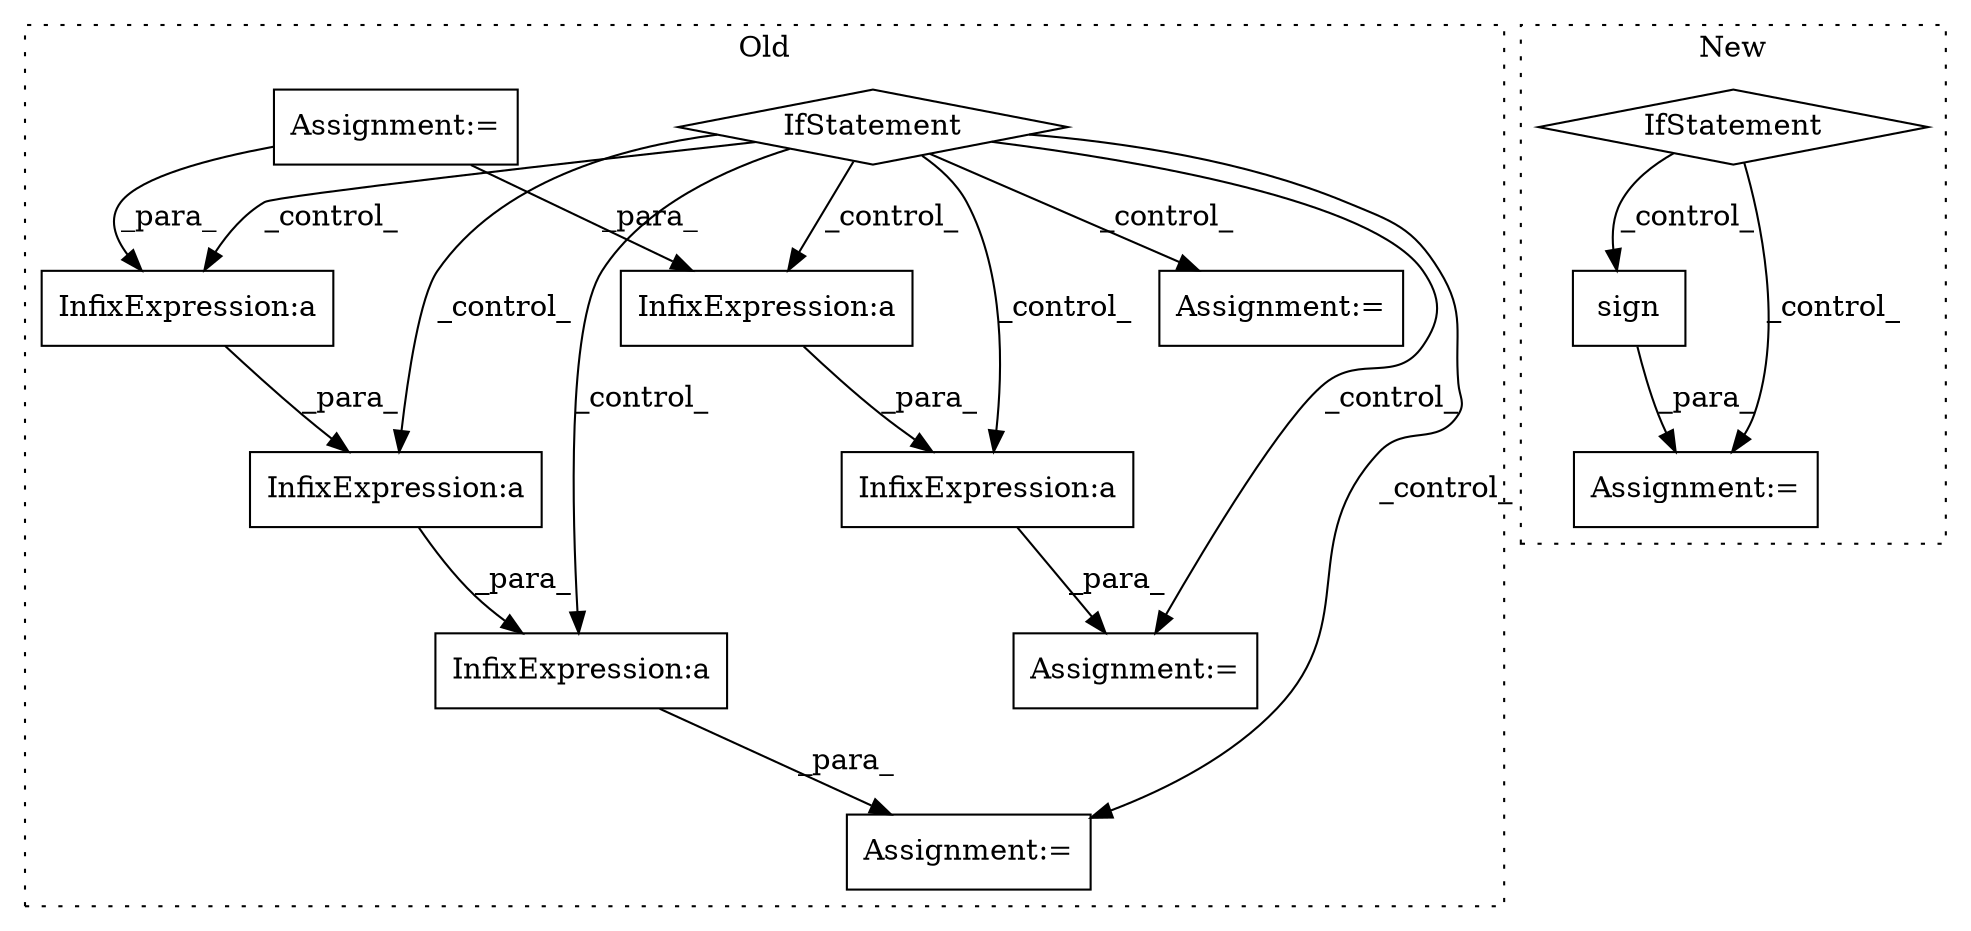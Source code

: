 digraph G {
subgraph cluster0 {
1 [label="IfStatement" a="25" s="6924,6939" l="4,2" shape="diamond"];
4 [label="Assignment:=" a="7" s="6953" l="1" shape="box"];
6 [label="InfixExpression:a" a="27" s="7126" l="3" shape="box"];
7 [label="InfixExpression:a" a="27" s="6974" l="3" shape="box"];
8 [label="InfixExpression:a" a="27" s="7111" l="3" shape="box"];
9 [label="InfixExpression:a" a="27" s="6989" l="3" shape="box"];
10 [label="InfixExpression:a" a="27" s="6958" l="3" shape="box"];
11 [label="Assignment:=" a="7" s="6742" l="1" shape="box"];
12 [label="Assignment:=" a="7" s="7022" l="1" shape="box"];
13 [label="Assignment:=" a="7" s="7106" l="1" shape="box"];
label = "Old";
style="dotted";
}
subgraph cluster1 {
2 [label="sign" a="32" s="6971,6992" l="5,1" shape="box"];
3 [label="IfStatement" a="25" s="6930,6945" l="4,2" shape="diamond"];
5 [label="Assignment:=" a="7" s="6969" l="1" shape="box"];
label = "New";
style="dotted";
}
1 -> 12 [label="_control_"];
1 -> 13 [label="_control_"];
1 -> 7 [label="_control_"];
1 -> 10 [label="_control_"];
1 -> 4 [label="_control_"];
1 -> 6 [label="_control_"];
1 -> 8 [label="_control_"];
1 -> 9 [label="_control_"];
2 -> 5 [label="_para_"];
3 -> 5 [label="_control_"];
3 -> 2 [label="_control_"];
6 -> 8 [label="_para_"];
7 -> 9 [label="_para_"];
8 -> 13 [label="_para_"];
9 -> 10 [label="_para_"];
10 -> 4 [label="_para_"];
11 -> 6 [label="_para_"];
11 -> 7 [label="_para_"];
}